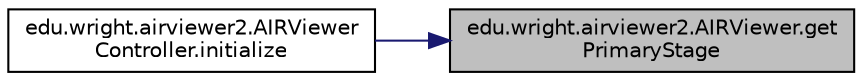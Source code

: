 digraph "edu.wright.airviewer2.AIRViewer.getPrimaryStage"
{
 // LATEX_PDF_SIZE
  edge [fontname="Helvetica",fontsize="10",labelfontname="Helvetica",labelfontsize="10"];
  node [fontname="Helvetica",fontsize="10",shape=record];
  rankdir="RL";
  Node1 [label="edu.wright.airviewer2.AIRViewer.get\lPrimaryStage",height=0.2,width=0.4,color="black", fillcolor="grey75", style="filled", fontcolor="black",tooltip=" "];
  Node1 -> Node2 [dir="back",color="midnightblue",fontsize="10",style="solid",fontname="Helvetica"];
  Node2 [label="edu.wright.airviewer2.AIRViewer\lController.initialize",height=0.2,width=0.4,color="black", fillcolor="white", style="filled",URL="$classedu_1_1wright_1_1airviewer2_1_1_a_i_r_viewer_controller_a625fa457c2996e27709942671eff7ded.html#a625fa457c2996e27709942671eff7ded",tooltip=" "];
}

